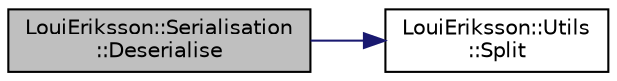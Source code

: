 digraph "LouiEriksson::Serialisation::Deserialise"
{
 // LATEX_PDF_SIZE
  edge [fontname="Helvetica",fontsize="10",labelfontname="Helvetica",labelfontsize="10"];
  node [fontname="Helvetica",fontsize="10",shape=record];
  rankdir="LR";
  Node1 [label="LouiEriksson::Serialisation\l::Deserialise",height=0.2,width=0.4,color="black", fillcolor="grey75", style="filled", fontcolor="black",tooltip=" "];
  Node1 -> Node2 [color="midnightblue",fontsize="10",style="solid",fontname="Helvetica"];
  Node2 [label="LouiEriksson::Utils\l::Split",height=0.2,width=0.4,color="black", fillcolor="white", style="filled",URL="$class_loui_eriksson_1_1_utils.html#ae14fb185a0b930843c2e1a8fb38463e1",tooltip="Split a string in a collection of substrings using a divider."];
}
